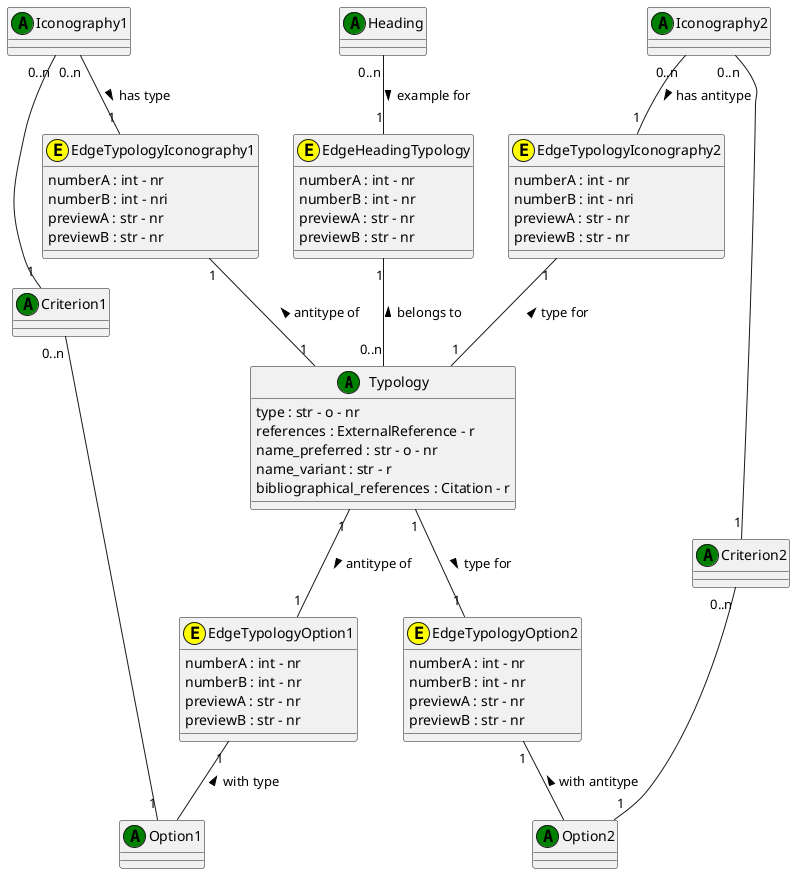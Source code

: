 @startuml Typology 

class Typology <<(A,green)>>
Typology : type : str - o - nr 
Typology : references : ExternalReference - r
Typology : name_preferred : str - o - nr
Typology : name_variant : str - r 
Typology : bibliographical_references : Citation - r

class Heading <<(A,green)>>

class Iconography1 <<(A,green)>>

class Criterion1 <<(A,green)>>

class Iconography2 <<(A,green)>>

class Criterion2 <<(A,green)>>

class Option1 <<(A,green)>>

class Option2 <<(A,green)>>

class EdgeTypologyIconography1 <<(E,yellow)>>
EdgeTypologyIconography1 : numberA : int - nr
EdgeTypologyIconography1 : numberB : int - nri
EdgeTypologyIconography1 : previewA : str - nr
EdgeTypologyIconography1 : previewB : str - nr

class EdgeTypologyIconography2 <<(E,yellow)>>
EdgeTypologyIconography2 : numberA : int - nr
EdgeTypologyIconography2 : numberB : int - nri
EdgeTypologyIconography2 : previewA : str - nr
EdgeTypologyIconography2 : previewB : str - nr

class EdgeTypologyOption1 <<(E,yellow)>>
EdgeTypologyOption1 : numberA : int - nr
EdgeTypologyOption1 : numberB : int - nr
EdgeTypologyOption1 : previewA : str - nr
EdgeTypologyOption1 : previewB : str - nr

class EdgeTypologyOption2 <<(E,yellow)>>
EdgeTypologyOption2 : numberA : int - nr
EdgeTypologyOption2 : numberB : int - nr
EdgeTypologyOption2 : previewA : str - nr
EdgeTypologyOption2 : previewB : str - nr

class EdgeHeadingTypology <<(E,yellow)>>
EdgeHeadingTypology : numberA : int - nr
EdgeHeadingTypology : numberB : int - nr
EdgeHeadingTypology : previewA : str - nr
EdgeHeadingTypology : previewB : str - nr


Iconography1 "0..n" -- "1" Criterion1
Criterion1 "0..n" -- "1" Option1

Iconography1 "0..n" -- "1" EdgeTypologyIconography1: has type >

Iconography2 "0..n" -- "1" Criterion2
Criterion2 "0..n" -- "1" Option2


Iconography2 "0..n" -- "1" EdgeTypologyIconography2: has antitype >



EdgeTypologyIconography1 "1" -- "1" Typology: antitype of <
EdgeTypologyIconography2 "1" -- "1" Typology: type for <

Typology "1" -- "1" EdgeTypologyOption1: antitype of > 
Typology "1" -- "1" EdgeTypologyOption2: type for >

EdgeTypologyOption1 "1" -- Option1: with type <
EdgeTypologyOption2 "1" -- Option2: with antitype <

Heading "0..n" -- "1" EdgeHeadingTypology: example for >
EdgeHeadingTypology "1" -- "0..n" Typology: belongs to < 

@enduml